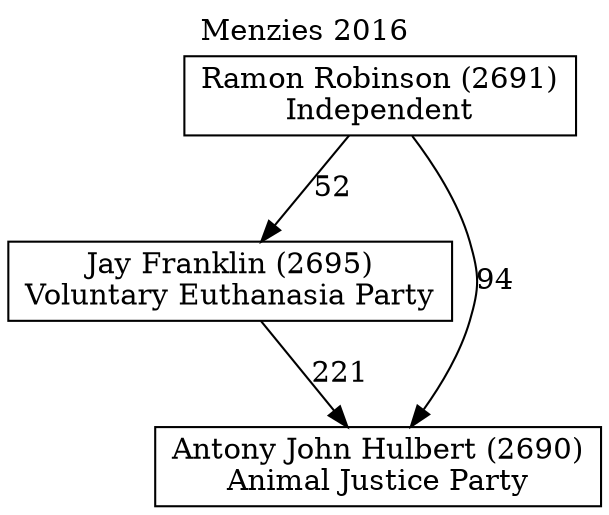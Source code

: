 // House preference flow
digraph "Antony John Hulbert (2690)_Menzies_2016" {
	graph [label="Menzies 2016" labelloc=t mclimit=10]
	node [shape=box]
	"Jay Franklin (2695)" [label="Jay Franklin (2695)
Voluntary Euthanasia Party"]
	"Antony John Hulbert (2690)" [label="Antony John Hulbert (2690)
Animal Justice Party"]
	"Ramon Robinson (2691)" [label="Ramon Robinson (2691)
Independent"]
	"Ramon Robinson (2691)" -> "Antony John Hulbert (2690)" [label=94]
	"Ramon Robinson (2691)" -> "Jay Franklin (2695)" [label=52]
	"Jay Franklin (2695)" -> "Antony John Hulbert (2690)" [label=221]
}
